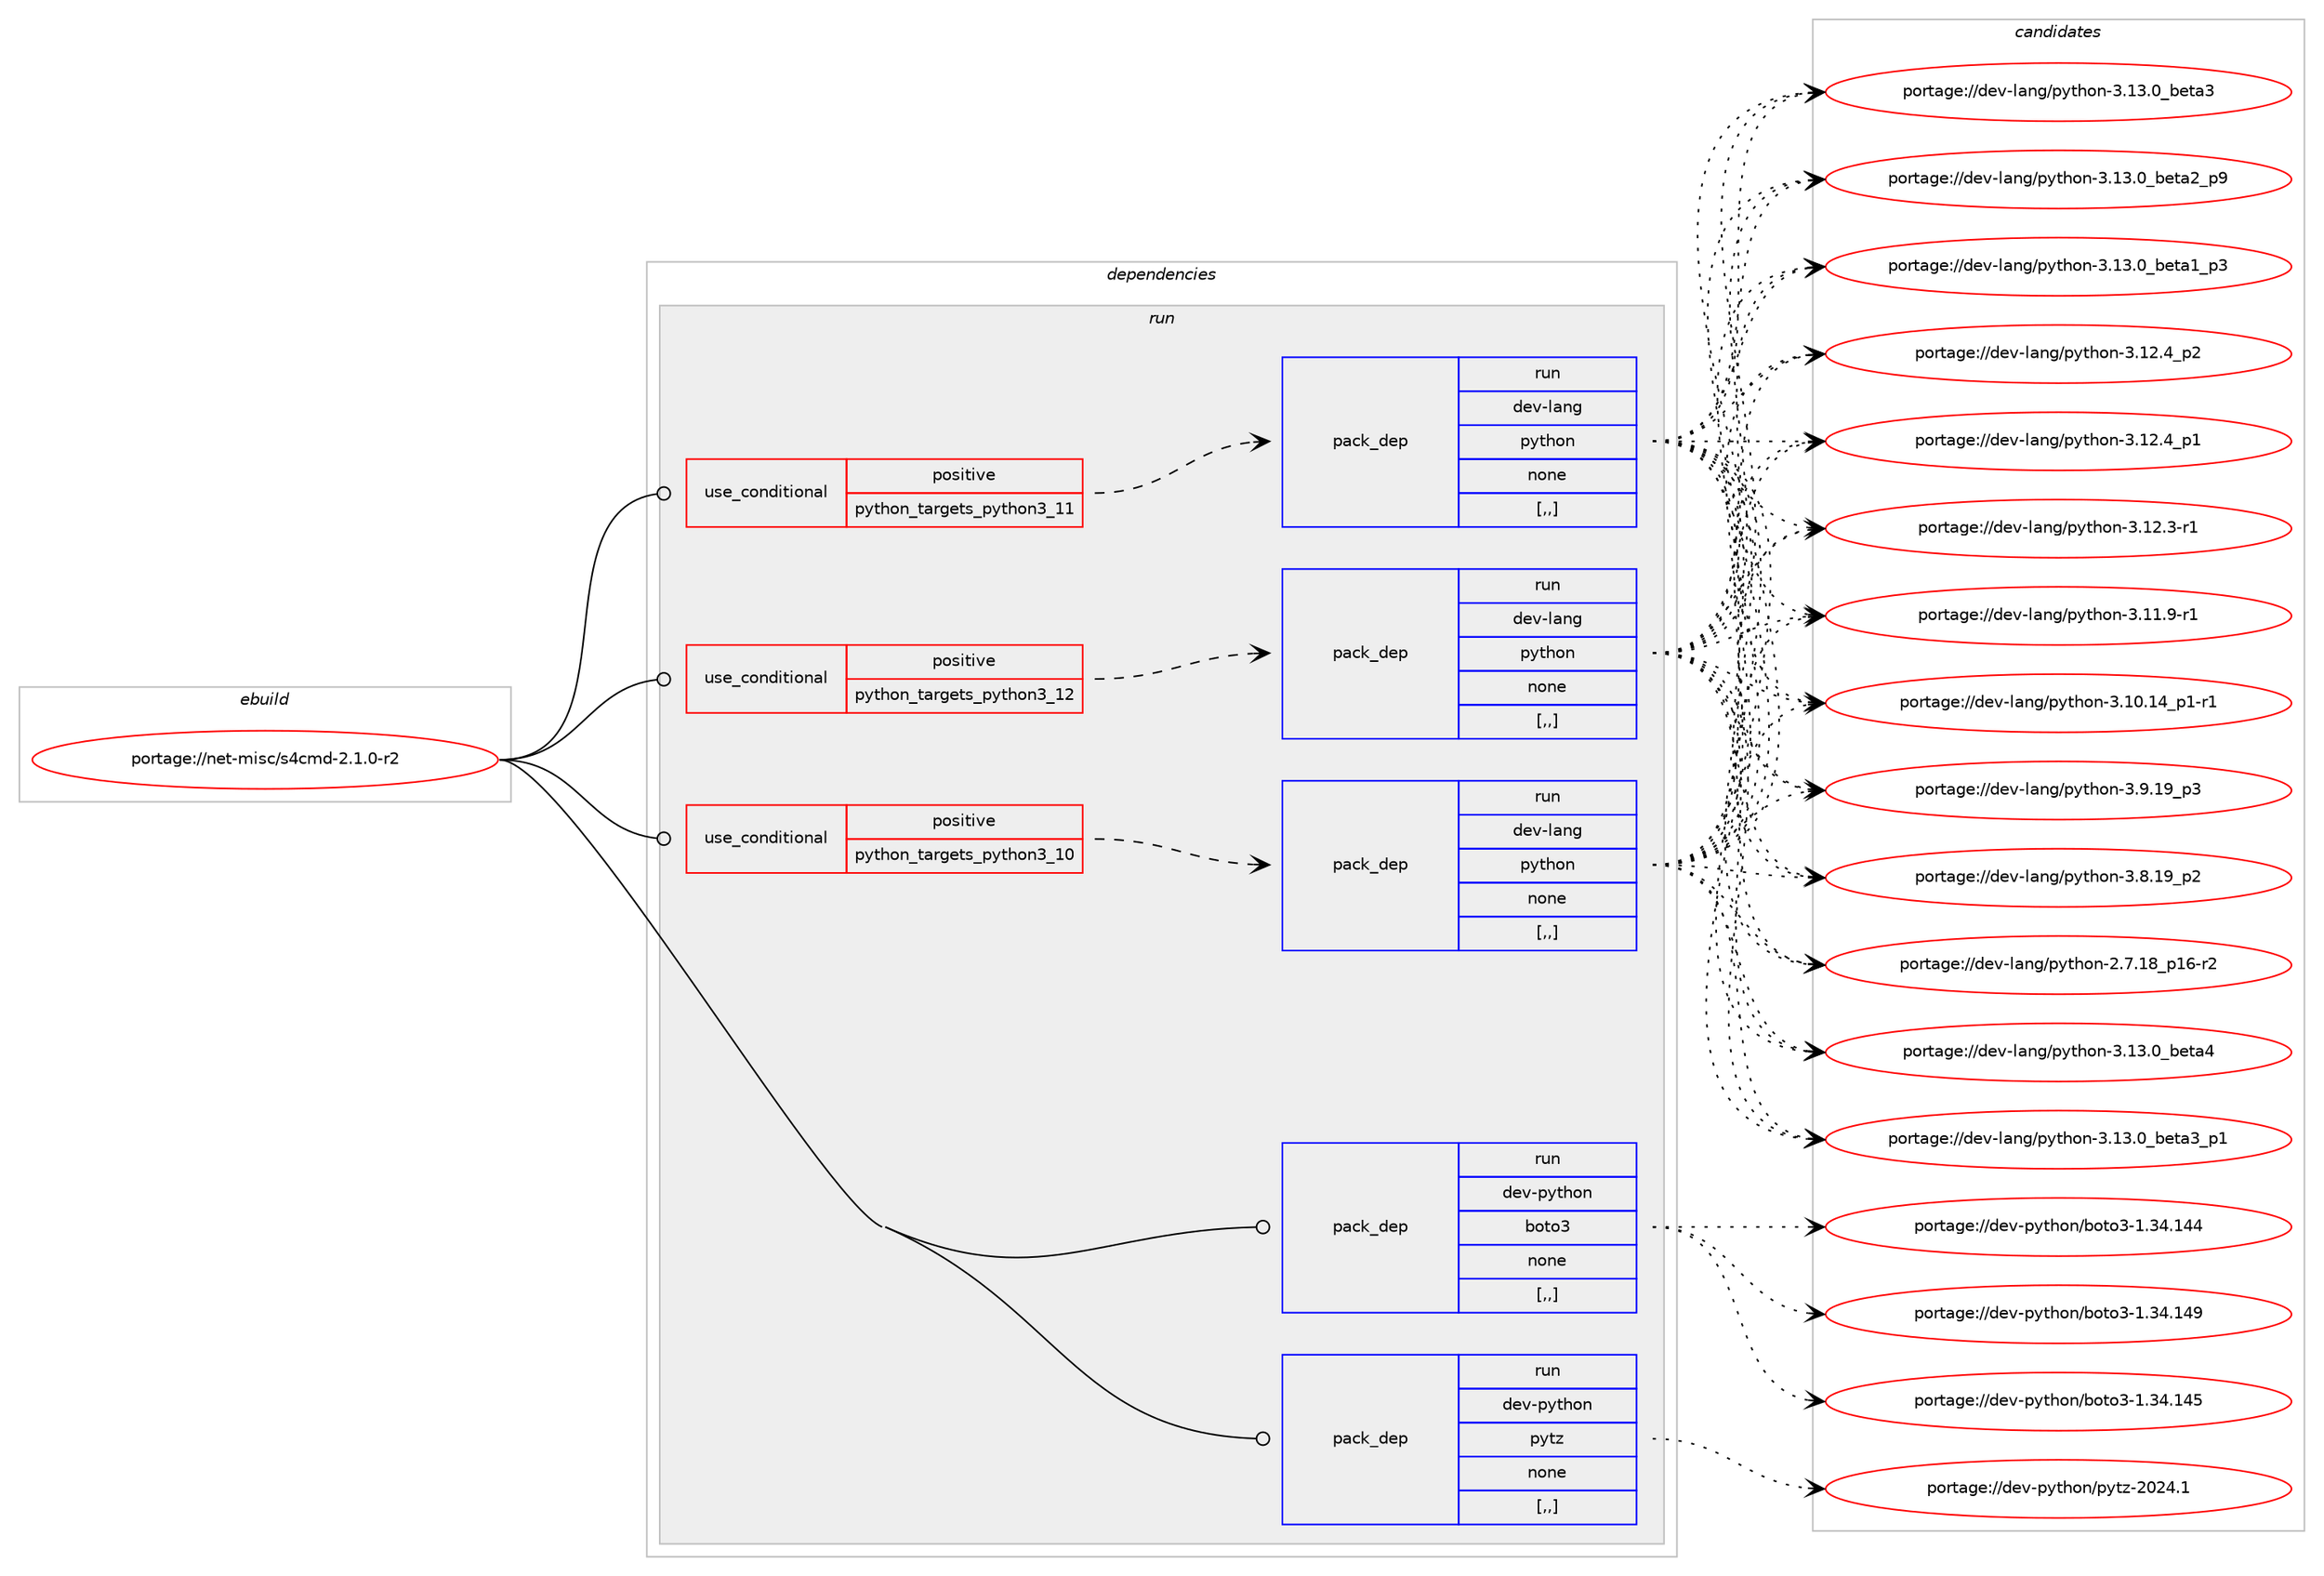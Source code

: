 digraph prolog {

# *************
# Graph options
# *************

newrank=true;
concentrate=true;
compound=true;
graph [rankdir=LR,fontname=Helvetica,fontsize=10,ranksep=1.5];#, ranksep=2.5, nodesep=0.2];
edge  [arrowhead=vee];
node  [fontname=Helvetica,fontsize=10];

# **********
# The ebuild
# **********

subgraph cluster_leftcol {
color=gray;
label=<<i>ebuild</i>>;
id [label="portage://net-misc/s4cmd-2.1.0-r2", color=red, width=4, href="../net-misc/s4cmd-2.1.0-r2.svg"];
}

# ****************
# The dependencies
# ****************

subgraph cluster_midcol {
color=gray;
label=<<i>dependencies</i>>;
subgraph cluster_compile {
fillcolor="#eeeeee";
style=filled;
label=<<i>compile</i>>;
}
subgraph cluster_compileandrun {
fillcolor="#eeeeee";
style=filled;
label=<<i>compile and run</i>>;
}
subgraph cluster_run {
fillcolor="#eeeeee";
style=filled;
label=<<i>run</i>>;
subgraph cond98905 {
dependency375119 [label=<<TABLE BORDER="0" CELLBORDER="1" CELLSPACING="0" CELLPADDING="4"><TR><TD ROWSPAN="3" CELLPADDING="10">use_conditional</TD></TR><TR><TD>positive</TD></TR><TR><TD>python_targets_python3_10</TD></TR></TABLE>>, shape=none, color=red];
subgraph pack273520 {
dependency375120 [label=<<TABLE BORDER="0" CELLBORDER="1" CELLSPACING="0" CELLPADDING="4" WIDTH="220"><TR><TD ROWSPAN="6" CELLPADDING="30">pack_dep</TD></TR><TR><TD WIDTH="110">run</TD></TR><TR><TD>dev-lang</TD></TR><TR><TD>python</TD></TR><TR><TD>none</TD></TR><TR><TD>[,,]</TD></TR></TABLE>>, shape=none, color=blue];
}
dependency375119:e -> dependency375120:w [weight=20,style="dashed",arrowhead="vee"];
}
id:e -> dependency375119:w [weight=20,style="solid",arrowhead="odot"];
subgraph cond98906 {
dependency375121 [label=<<TABLE BORDER="0" CELLBORDER="1" CELLSPACING="0" CELLPADDING="4"><TR><TD ROWSPAN="3" CELLPADDING="10">use_conditional</TD></TR><TR><TD>positive</TD></TR><TR><TD>python_targets_python3_11</TD></TR></TABLE>>, shape=none, color=red];
subgraph pack273521 {
dependency375122 [label=<<TABLE BORDER="0" CELLBORDER="1" CELLSPACING="0" CELLPADDING="4" WIDTH="220"><TR><TD ROWSPAN="6" CELLPADDING="30">pack_dep</TD></TR><TR><TD WIDTH="110">run</TD></TR><TR><TD>dev-lang</TD></TR><TR><TD>python</TD></TR><TR><TD>none</TD></TR><TR><TD>[,,]</TD></TR></TABLE>>, shape=none, color=blue];
}
dependency375121:e -> dependency375122:w [weight=20,style="dashed",arrowhead="vee"];
}
id:e -> dependency375121:w [weight=20,style="solid",arrowhead="odot"];
subgraph cond98907 {
dependency375123 [label=<<TABLE BORDER="0" CELLBORDER="1" CELLSPACING="0" CELLPADDING="4"><TR><TD ROWSPAN="3" CELLPADDING="10">use_conditional</TD></TR><TR><TD>positive</TD></TR><TR><TD>python_targets_python3_12</TD></TR></TABLE>>, shape=none, color=red];
subgraph pack273522 {
dependency375124 [label=<<TABLE BORDER="0" CELLBORDER="1" CELLSPACING="0" CELLPADDING="4" WIDTH="220"><TR><TD ROWSPAN="6" CELLPADDING="30">pack_dep</TD></TR><TR><TD WIDTH="110">run</TD></TR><TR><TD>dev-lang</TD></TR><TR><TD>python</TD></TR><TR><TD>none</TD></TR><TR><TD>[,,]</TD></TR></TABLE>>, shape=none, color=blue];
}
dependency375123:e -> dependency375124:w [weight=20,style="dashed",arrowhead="vee"];
}
id:e -> dependency375123:w [weight=20,style="solid",arrowhead="odot"];
subgraph pack273523 {
dependency375125 [label=<<TABLE BORDER="0" CELLBORDER="1" CELLSPACING="0" CELLPADDING="4" WIDTH="220"><TR><TD ROWSPAN="6" CELLPADDING="30">pack_dep</TD></TR><TR><TD WIDTH="110">run</TD></TR><TR><TD>dev-python</TD></TR><TR><TD>boto3</TD></TR><TR><TD>none</TD></TR><TR><TD>[,,]</TD></TR></TABLE>>, shape=none, color=blue];
}
id:e -> dependency375125:w [weight=20,style="solid",arrowhead="odot"];
subgraph pack273524 {
dependency375126 [label=<<TABLE BORDER="0" CELLBORDER="1" CELLSPACING="0" CELLPADDING="4" WIDTH="220"><TR><TD ROWSPAN="6" CELLPADDING="30">pack_dep</TD></TR><TR><TD WIDTH="110">run</TD></TR><TR><TD>dev-python</TD></TR><TR><TD>pytz</TD></TR><TR><TD>none</TD></TR><TR><TD>[,,]</TD></TR></TABLE>>, shape=none, color=blue];
}
id:e -> dependency375126:w [weight=20,style="solid",arrowhead="odot"];
}
}

# **************
# The candidates
# **************

subgraph cluster_choices {
rank=same;
color=gray;
label=<<i>candidates</i>>;

subgraph choice273520 {
color=black;
nodesep=1;
choice1001011184510897110103471121211161041111104551464951464895981011169752 [label="portage://dev-lang/python-3.13.0_beta4", color=red, width=4,href="../dev-lang/python-3.13.0_beta4.svg"];
choice10010111845108971101034711212111610411111045514649514648959810111697519511249 [label="portage://dev-lang/python-3.13.0_beta3_p1", color=red, width=4,href="../dev-lang/python-3.13.0_beta3_p1.svg"];
choice1001011184510897110103471121211161041111104551464951464895981011169751 [label="portage://dev-lang/python-3.13.0_beta3", color=red, width=4,href="../dev-lang/python-3.13.0_beta3.svg"];
choice10010111845108971101034711212111610411111045514649514648959810111697509511257 [label="portage://dev-lang/python-3.13.0_beta2_p9", color=red, width=4,href="../dev-lang/python-3.13.0_beta2_p9.svg"];
choice10010111845108971101034711212111610411111045514649514648959810111697499511251 [label="portage://dev-lang/python-3.13.0_beta1_p3", color=red, width=4,href="../dev-lang/python-3.13.0_beta1_p3.svg"];
choice100101118451089711010347112121116104111110455146495046529511250 [label="portage://dev-lang/python-3.12.4_p2", color=red, width=4,href="../dev-lang/python-3.12.4_p2.svg"];
choice100101118451089711010347112121116104111110455146495046529511249 [label="portage://dev-lang/python-3.12.4_p1", color=red, width=4,href="../dev-lang/python-3.12.4_p1.svg"];
choice100101118451089711010347112121116104111110455146495046514511449 [label="portage://dev-lang/python-3.12.3-r1", color=red, width=4,href="../dev-lang/python-3.12.3-r1.svg"];
choice100101118451089711010347112121116104111110455146494946574511449 [label="portage://dev-lang/python-3.11.9-r1", color=red, width=4,href="../dev-lang/python-3.11.9-r1.svg"];
choice100101118451089711010347112121116104111110455146494846495295112494511449 [label="portage://dev-lang/python-3.10.14_p1-r1", color=red, width=4,href="../dev-lang/python-3.10.14_p1-r1.svg"];
choice100101118451089711010347112121116104111110455146574649579511251 [label="portage://dev-lang/python-3.9.19_p3", color=red, width=4,href="../dev-lang/python-3.9.19_p3.svg"];
choice100101118451089711010347112121116104111110455146564649579511250 [label="portage://dev-lang/python-3.8.19_p2", color=red, width=4,href="../dev-lang/python-3.8.19_p2.svg"];
choice100101118451089711010347112121116104111110455046554649569511249544511450 [label="portage://dev-lang/python-2.7.18_p16-r2", color=red, width=4,href="../dev-lang/python-2.7.18_p16-r2.svg"];
dependency375120:e -> choice1001011184510897110103471121211161041111104551464951464895981011169752:w [style=dotted,weight="100"];
dependency375120:e -> choice10010111845108971101034711212111610411111045514649514648959810111697519511249:w [style=dotted,weight="100"];
dependency375120:e -> choice1001011184510897110103471121211161041111104551464951464895981011169751:w [style=dotted,weight="100"];
dependency375120:e -> choice10010111845108971101034711212111610411111045514649514648959810111697509511257:w [style=dotted,weight="100"];
dependency375120:e -> choice10010111845108971101034711212111610411111045514649514648959810111697499511251:w [style=dotted,weight="100"];
dependency375120:e -> choice100101118451089711010347112121116104111110455146495046529511250:w [style=dotted,weight="100"];
dependency375120:e -> choice100101118451089711010347112121116104111110455146495046529511249:w [style=dotted,weight="100"];
dependency375120:e -> choice100101118451089711010347112121116104111110455146495046514511449:w [style=dotted,weight="100"];
dependency375120:e -> choice100101118451089711010347112121116104111110455146494946574511449:w [style=dotted,weight="100"];
dependency375120:e -> choice100101118451089711010347112121116104111110455146494846495295112494511449:w [style=dotted,weight="100"];
dependency375120:e -> choice100101118451089711010347112121116104111110455146574649579511251:w [style=dotted,weight="100"];
dependency375120:e -> choice100101118451089711010347112121116104111110455146564649579511250:w [style=dotted,weight="100"];
dependency375120:e -> choice100101118451089711010347112121116104111110455046554649569511249544511450:w [style=dotted,weight="100"];
}
subgraph choice273521 {
color=black;
nodesep=1;
choice1001011184510897110103471121211161041111104551464951464895981011169752 [label="portage://dev-lang/python-3.13.0_beta4", color=red, width=4,href="../dev-lang/python-3.13.0_beta4.svg"];
choice10010111845108971101034711212111610411111045514649514648959810111697519511249 [label="portage://dev-lang/python-3.13.0_beta3_p1", color=red, width=4,href="../dev-lang/python-3.13.0_beta3_p1.svg"];
choice1001011184510897110103471121211161041111104551464951464895981011169751 [label="portage://dev-lang/python-3.13.0_beta3", color=red, width=4,href="../dev-lang/python-3.13.0_beta3.svg"];
choice10010111845108971101034711212111610411111045514649514648959810111697509511257 [label="portage://dev-lang/python-3.13.0_beta2_p9", color=red, width=4,href="../dev-lang/python-3.13.0_beta2_p9.svg"];
choice10010111845108971101034711212111610411111045514649514648959810111697499511251 [label="portage://dev-lang/python-3.13.0_beta1_p3", color=red, width=4,href="../dev-lang/python-3.13.0_beta1_p3.svg"];
choice100101118451089711010347112121116104111110455146495046529511250 [label="portage://dev-lang/python-3.12.4_p2", color=red, width=4,href="../dev-lang/python-3.12.4_p2.svg"];
choice100101118451089711010347112121116104111110455146495046529511249 [label="portage://dev-lang/python-3.12.4_p1", color=red, width=4,href="../dev-lang/python-3.12.4_p1.svg"];
choice100101118451089711010347112121116104111110455146495046514511449 [label="portage://dev-lang/python-3.12.3-r1", color=red, width=4,href="../dev-lang/python-3.12.3-r1.svg"];
choice100101118451089711010347112121116104111110455146494946574511449 [label="portage://dev-lang/python-3.11.9-r1", color=red, width=4,href="../dev-lang/python-3.11.9-r1.svg"];
choice100101118451089711010347112121116104111110455146494846495295112494511449 [label="portage://dev-lang/python-3.10.14_p1-r1", color=red, width=4,href="../dev-lang/python-3.10.14_p1-r1.svg"];
choice100101118451089711010347112121116104111110455146574649579511251 [label="portage://dev-lang/python-3.9.19_p3", color=red, width=4,href="../dev-lang/python-3.9.19_p3.svg"];
choice100101118451089711010347112121116104111110455146564649579511250 [label="portage://dev-lang/python-3.8.19_p2", color=red, width=4,href="../dev-lang/python-3.8.19_p2.svg"];
choice100101118451089711010347112121116104111110455046554649569511249544511450 [label="portage://dev-lang/python-2.7.18_p16-r2", color=red, width=4,href="../dev-lang/python-2.7.18_p16-r2.svg"];
dependency375122:e -> choice1001011184510897110103471121211161041111104551464951464895981011169752:w [style=dotted,weight="100"];
dependency375122:e -> choice10010111845108971101034711212111610411111045514649514648959810111697519511249:w [style=dotted,weight="100"];
dependency375122:e -> choice1001011184510897110103471121211161041111104551464951464895981011169751:w [style=dotted,weight="100"];
dependency375122:e -> choice10010111845108971101034711212111610411111045514649514648959810111697509511257:w [style=dotted,weight="100"];
dependency375122:e -> choice10010111845108971101034711212111610411111045514649514648959810111697499511251:w [style=dotted,weight="100"];
dependency375122:e -> choice100101118451089711010347112121116104111110455146495046529511250:w [style=dotted,weight="100"];
dependency375122:e -> choice100101118451089711010347112121116104111110455146495046529511249:w [style=dotted,weight="100"];
dependency375122:e -> choice100101118451089711010347112121116104111110455146495046514511449:w [style=dotted,weight="100"];
dependency375122:e -> choice100101118451089711010347112121116104111110455146494946574511449:w [style=dotted,weight="100"];
dependency375122:e -> choice100101118451089711010347112121116104111110455146494846495295112494511449:w [style=dotted,weight="100"];
dependency375122:e -> choice100101118451089711010347112121116104111110455146574649579511251:w [style=dotted,weight="100"];
dependency375122:e -> choice100101118451089711010347112121116104111110455146564649579511250:w [style=dotted,weight="100"];
dependency375122:e -> choice100101118451089711010347112121116104111110455046554649569511249544511450:w [style=dotted,weight="100"];
}
subgraph choice273522 {
color=black;
nodesep=1;
choice1001011184510897110103471121211161041111104551464951464895981011169752 [label="portage://dev-lang/python-3.13.0_beta4", color=red, width=4,href="../dev-lang/python-3.13.0_beta4.svg"];
choice10010111845108971101034711212111610411111045514649514648959810111697519511249 [label="portage://dev-lang/python-3.13.0_beta3_p1", color=red, width=4,href="../dev-lang/python-3.13.0_beta3_p1.svg"];
choice1001011184510897110103471121211161041111104551464951464895981011169751 [label="portage://dev-lang/python-3.13.0_beta3", color=red, width=4,href="../dev-lang/python-3.13.0_beta3.svg"];
choice10010111845108971101034711212111610411111045514649514648959810111697509511257 [label="portage://dev-lang/python-3.13.0_beta2_p9", color=red, width=4,href="../dev-lang/python-3.13.0_beta2_p9.svg"];
choice10010111845108971101034711212111610411111045514649514648959810111697499511251 [label="portage://dev-lang/python-3.13.0_beta1_p3", color=red, width=4,href="../dev-lang/python-3.13.0_beta1_p3.svg"];
choice100101118451089711010347112121116104111110455146495046529511250 [label="portage://dev-lang/python-3.12.4_p2", color=red, width=4,href="../dev-lang/python-3.12.4_p2.svg"];
choice100101118451089711010347112121116104111110455146495046529511249 [label="portage://dev-lang/python-3.12.4_p1", color=red, width=4,href="../dev-lang/python-3.12.4_p1.svg"];
choice100101118451089711010347112121116104111110455146495046514511449 [label="portage://dev-lang/python-3.12.3-r1", color=red, width=4,href="../dev-lang/python-3.12.3-r1.svg"];
choice100101118451089711010347112121116104111110455146494946574511449 [label="portage://dev-lang/python-3.11.9-r1", color=red, width=4,href="../dev-lang/python-3.11.9-r1.svg"];
choice100101118451089711010347112121116104111110455146494846495295112494511449 [label="portage://dev-lang/python-3.10.14_p1-r1", color=red, width=4,href="../dev-lang/python-3.10.14_p1-r1.svg"];
choice100101118451089711010347112121116104111110455146574649579511251 [label="portage://dev-lang/python-3.9.19_p3", color=red, width=4,href="../dev-lang/python-3.9.19_p3.svg"];
choice100101118451089711010347112121116104111110455146564649579511250 [label="portage://dev-lang/python-3.8.19_p2", color=red, width=4,href="../dev-lang/python-3.8.19_p2.svg"];
choice100101118451089711010347112121116104111110455046554649569511249544511450 [label="portage://dev-lang/python-2.7.18_p16-r2", color=red, width=4,href="../dev-lang/python-2.7.18_p16-r2.svg"];
dependency375124:e -> choice1001011184510897110103471121211161041111104551464951464895981011169752:w [style=dotted,weight="100"];
dependency375124:e -> choice10010111845108971101034711212111610411111045514649514648959810111697519511249:w [style=dotted,weight="100"];
dependency375124:e -> choice1001011184510897110103471121211161041111104551464951464895981011169751:w [style=dotted,weight="100"];
dependency375124:e -> choice10010111845108971101034711212111610411111045514649514648959810111697509511257:w [style=dotted,weight="100"];
dependency375124:e -> choice10010111845108971101034711212111610411111045514649514648959810111697499511251:w [style=dotted,weight="100"];
dependency375124:e -> choice100101118451089711010347112121116104111110455146495046529511250:w [style=dotted,weight="100"];
dependency375124:e -> choice100101118451089711010347112121116104111110455146495046529511249:w [style=dotted,weight="100"];
dependency375124:e -> choice100101118451089711010347112121116104111110455146495046514511449:w [style=dotted,weight="100"];
dependency375124:e -> choice100101118451089711010347112121116104111110455146494946574511449:w [style=dotted,weight="100"];
dependency375124:e -> choice100101118451089711010347112121116104111110455146494846495295112494511449:w [style=dotted,weight="100"];
dependency375124:e -> choice100101118451089711010347112121116104111110455146574649579511251:w [style=dotted,weight="100"];
dependency375124:e -> choice100101118451089711010347112121116104111110455146564649579511250:w [style=dotted,weight="100"];
dependency375124:e -> choice100101118451089711010347112121116104111110455046554649569511249544511450:w [style=dotted,weight="100"];
}
subgraph choice273523 {
color=black;
nodesep=1;
choice10010111845112121116104111110479811111611151454946515246495257 [label="portage://dev-python/boto3-1.34.149", color=red, width=4,href="../dev-python/boto3-1.34.149.svg"];
choice10010111845112121116104111110479811111611151454946515246495253 [label="portage://dev-python/boto3-1.34.145", color=red, width=4,href="../dev-python/boto3-1.34.145.svg"];
choice10010111845112121116104111110479811111611151454946515246495252 [label="portage://dev-python/boto3-1.34.144", color=red, width=4,href="../dev-python/boto3-1.34.144.svg"];
dependency375125:e -> choice10010111845112121116104111110479811111611151454946515246495257:w [style=dotted,weight="100"];
dependency375125:e -> choice10010111845112121116104111110479811111611151454946515246495253:w [style=dotted,weight="100"];
dependency375125:e -> choice10010111845112121116104111110479811111611151454946515246495252:w [style=dotted,weight="100"];
}
subgraph choice273524 {
color=black;
nodesep=1;
choice100101118451121211161041111104711212111612245504850524649 [label="portage://dev-python/pytz-2024.1", color=red, width=4,href="../dev-python/pytz-2024.1.svg"];
dependency375126:e -> choice100101118451121211161041111104711212111612245504850524649:w [style=dotted,weight="100"];
}
}

}
